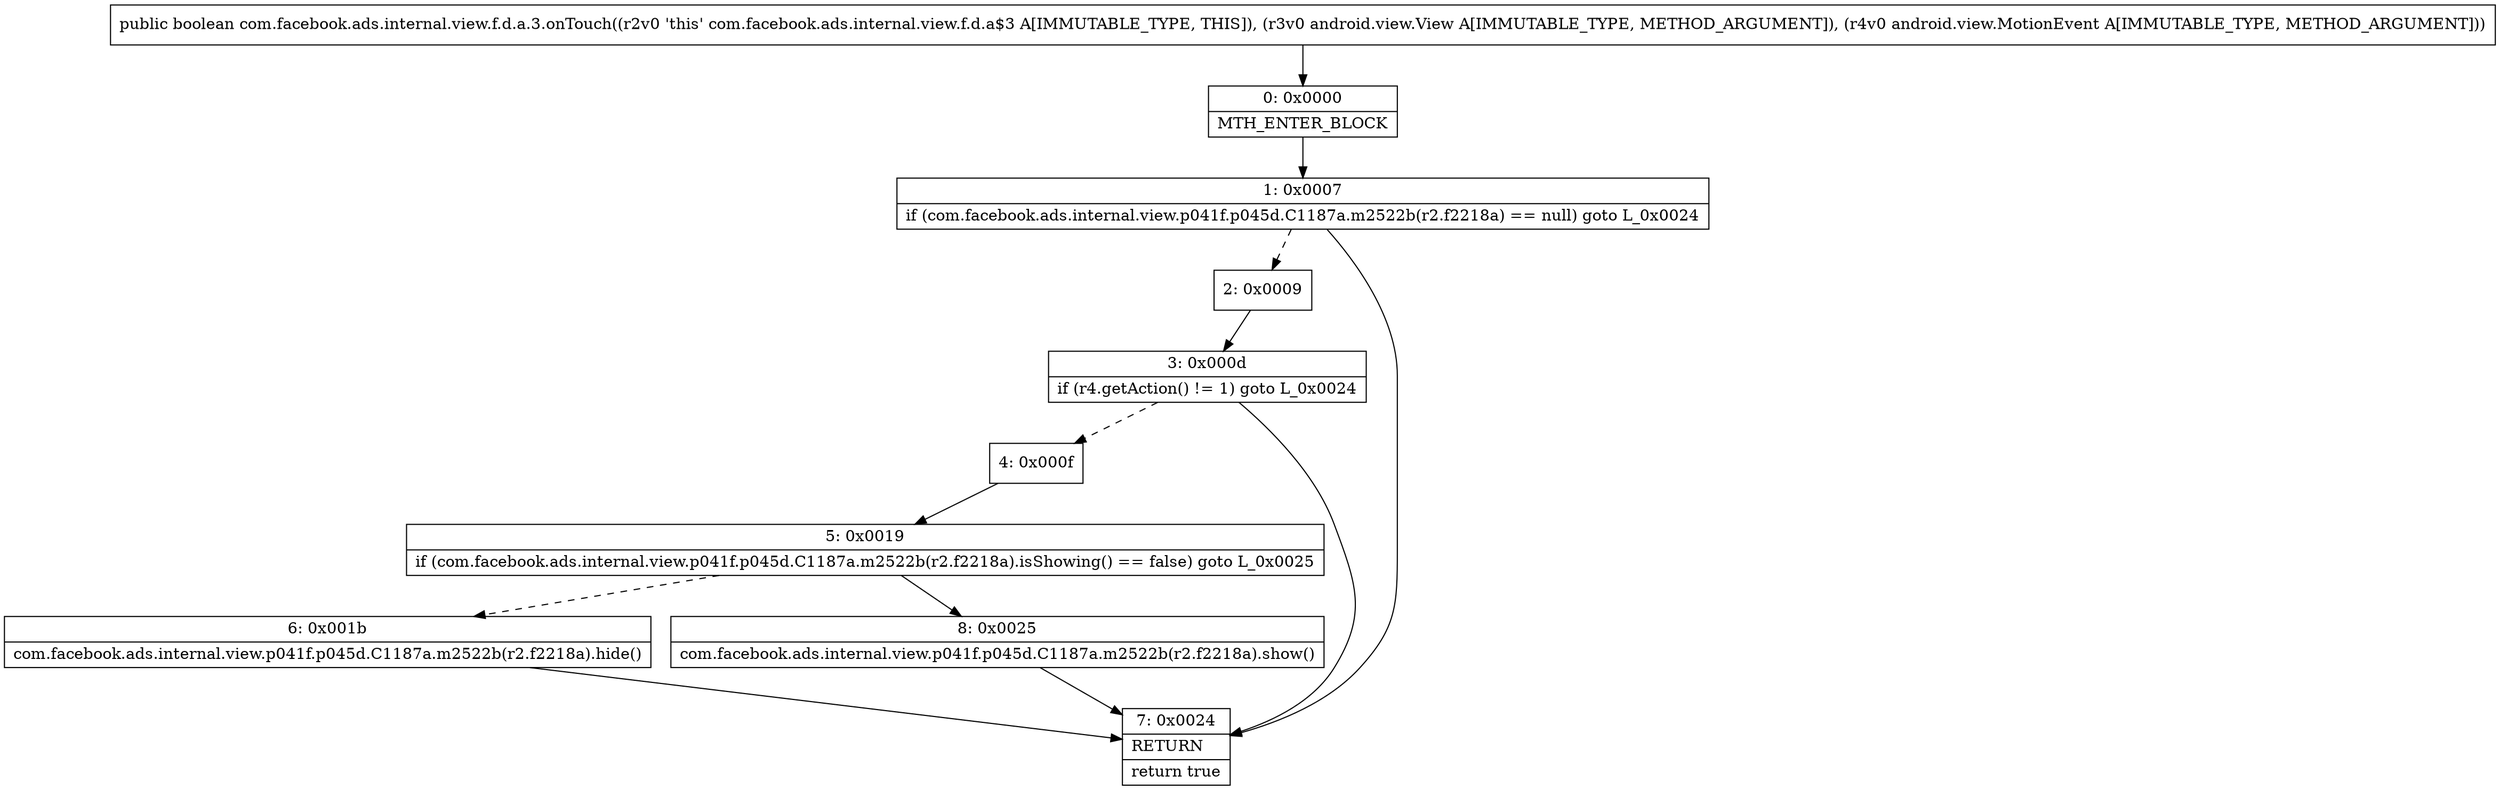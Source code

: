 digraph "CFG forcom.facebook.ads.internal.view.f.d.a.3.onTouch(Landroid\/view\/View;Landroid\/view\/MotionEvent;)Z" {
Node_0 [shape=record,label="{0\:\ 0x0000|MTH_ENTER_BLOCK\l}"];
Node_1 [shape=record,label="{1\:\ 0x0007|if (com.facebook.ads.internal.view.p041f.p045d.C1187a.m2522b(r2.f2218a) == null) goto L_0x0024\l}"];
Node_2 [shape=record,label="{2\:\ 0x0009}"];
Node_3 [shape=record,label="{3\:\ 0x000d|if (r4.getAction() != 1) goto L_0x0024\l}"];
Node_4 [shape=record,label="{4\:\ 0x000f}"];
Node_5 [shape=record,label="{5\:\ 0x0019|if (com.facebook.ads.internal.view.p041f.p045d.C1187a.m2522b(r2.f2218a).isShowing() == false) goto L_0x0025\l}"];
Node_6 [shape=record,label="{6\:\ 0x001b|com.facebook.ads.internal.view.p041f.p045d.C1187a.m2522b(r2.f2218a).hide()\l}"];
Node_7 [shape=record,label="{7\:\ 0x0024|RETURN\l|return true\l}"];
Node_8 [shape=record,label="{8\:\ 0x0025|com.facebook.ads.internal.view.p041f.p045d.C1187a.m2522b(r2.f2218a).show()\l}"];
MethodNode[shape=record,label="{public boolean com.facebook.ads.internal.view.f.d.a.3.onTouch((r2v0 'this' com.facebook.ads.internal.view.f.d.a$3 A[IMMUTABLE_TYPE, THIS]), (r3v0 android.view.View A[IMMUTABLE_TYPE, METHOD_ARGUMENT]), (r4v0 android.view.MotionEvent A[IMMUTABLE_TYPE, METHOD_ARGUMENT])) }"];
MethodNode -> Node_0;
Node_0 -> Node_1;
Node_1 -> Node_2[style=dashed];
Node_1 -> Node_7;
Node_2 -> Node_3;
Node_3 -> Node_4[style=dashed];
Node_3 -> Node_7;
Node_4 -> Node_5;
Node_5 -> Node_6[style=dashed];
Node_5 -> Node_8;
Node_6 -> Node_7;
Node_8 -> Node_7;
}

